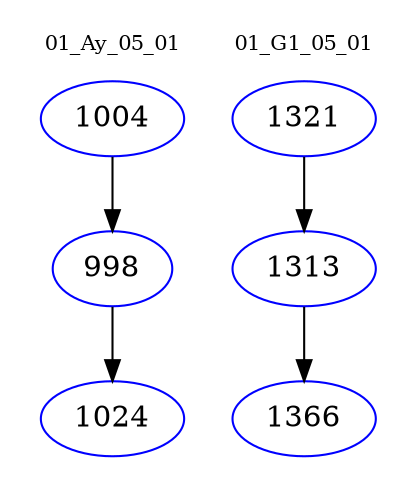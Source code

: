 digraph{
subgraph cluster_0 {
color = white
label = "01_Ay_05_01";
fontsize=10;
T0_1004 [label="1004", color="blue"]
T0_1004 -> T0_998 [color="black"]
T0_998 [label="998", color="blue"]
T0_998 -> T0_1024 [color="black"]
T0_1024 [label="1024", color="blue"]
}
subgraph cluster_1 {
color = white
label = "01_G1_05_01";
fontsize=10;
T1_1321 [label="1321", color="blue"]
T1_1321 -> T1_1313 [color="black"]
T1_1313 [label="1313", color="blue"]
T1_1313 -> T1_1366 [color="black"]
T1_1366 [label="1366", color="blue"]
}
}
